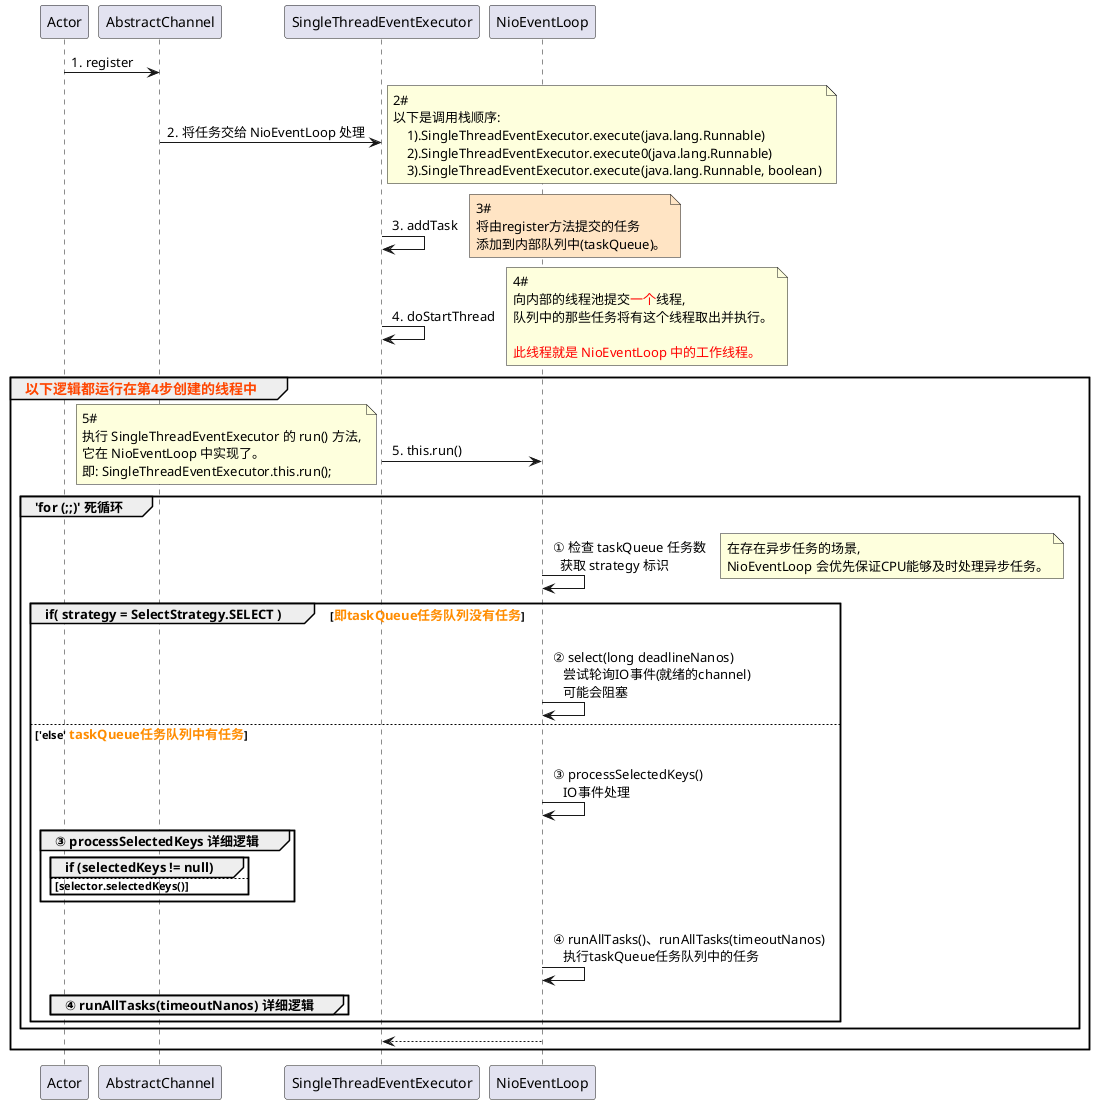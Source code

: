 '①②③④⑤⑥⑦⑧⑨⑩⑪⑫⑬⑭⑮⑯⑰⑱⑲⑳
@startuml participant

Actor -> AbstractChannel: 1. register

AbstractChannel -> SingleThreadEventExecutor: 2. 将任务交给 NioEventLoop 处理
note right
2#
以下是调用栈顺序:
    1).SingleThreadEventExecutor.execute(java.lang.Runnable)
    2).SingleThreadEventExecutor.execute0(java.lang.Runnable)
    3).SingleThreadEventExecutor.execute(java.lang.Runnable, boolean)
end note

SingleThreadEventExecutor -> SingleThreadEventExecutor: \n 3. addTask
note right #FFE4C4
3#
将由register方法提交的任务
添加到内部队列中(taskQueue)。
end note

SingleThreadEventExecutor -> SingleThreadEventExecutor: \n 4. doStartThread
note right
4#
向内部的线程池提交<color:#FF0000>一个</color>线程,
队列中的那些任务将有这个线程取出并执行。

<color:#FF0000>此线程就是 NioEventLoop 中的工作线程。</color>
end note

group <size:14><color:#FF4500>以下逻辑都运行在第4步创建的线程中</color></size>

SingleThreadEventExecutor -> NioEventLoop: \n 5. this.run()
note left
5#
执行 SingleThreadEventExecutor 的 run() 方法,
它在 NioEventLoop 中实现了。
即: SingleThreadEventExecutor.this.run();
end note

' ----- 分割线 -----
group 'for (;;)' 死循环
    NioEventLoop -> NioEventLoop: \n ① 检查 taskQueue 任务数 \n   获取 strategy 标识
    note right
    在存在异步任务的场景,
    NioEventLoop 会优先保证CPU能够及时处理异步任务。
    end note

    group if( strategy = SelectStrategy.SELECT ) [<size:13><color:#FF8C00>即taskQueue任务队列没有任务</color></size>]
        NioEventLoop -> NioEventLoop: \n ② select(long deadlineNanos) \n    尝试轮询IO事件(就绪的channel) \n    可能会阻塞
    else 'else' <size:13><color:#FF8C00>taskQueue任务队列中有任务</color></size>

        NioEventLoop -> NioEventLoop: \n ③ processSelectedKeys() \n    IO事件处理
        group ③ processSelectedKeys 详细逻辑

            group if (selectedKeys != null)

            else selector.selectedKeys()

            end

        end

        NioEventLoop -> NioEventLoop: \n ④ runAllTasks()、runAllTasks(timeoutNanos) \n    执行taskQueue任务队列中的任务
        group ④ runAllTasks(timeoutNanos) 详细逻辑
        end
    end
end
' ----- 分割线 -----


SingleThreadEventExecutor <-- NioEventLoop
end
@enduml